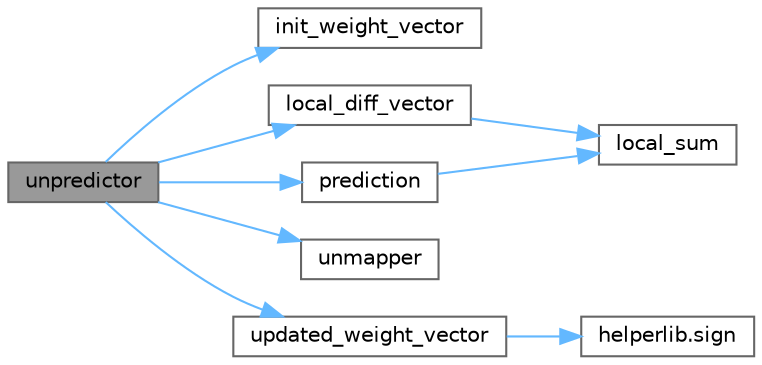 digraph "unpredictor"
{
 // LATEX_PDF_SIZE
  bgcolor="transparent";
  edge [fontname=Helvetica,fontsize=10,labelfontname=Helvetica,labelfontsize=10];
  node [fontname=Helvetica,fontsize=10,shape=box,height=0.2,width=0.4];
  rankdir="LR";
  Node1 [id="Node000001",label="unpredictor",height=0.2,width=0.4,color="gray40", fillcolor="grey60", style="filled", fontcolor="black",tooltip=" "];
  Node1 -> Node2 [id="edge17_Node000001_Node000002",color="steelblue1",style="solid",tooltip=" "];
  Node2 [id="Node000002",label="init_weight_vector",height=0.2,width=0.4,color="grey40", fillcolor="white", style="filled",URL="$d3/dc9/a00355.html#a49c6c06e2ea0cfc20fce6d6edb0c72fa",tooltip=" "];
  Node1 -> Node3 [id="edge18_Node000001_Node000003",color="steelblue1",style="solid",tooltip=" "];
  Node3 [id="Node000003",label="local_diff_vector",height=0.2,width=0.4,color="grey40", fillcolor="white", style="filled",URL="$d3/dc9/a00355.html#a49ef318f74fbe8e8dd91da6f85f2c3e8",tooltip=" "];
  Node3 -> Node4 [id="edge19_Node000003_Node000004",color="steelblue1",style="solid",tooltip=" "];
  Node4 [id="Node000004",label="local_sum",height=0.2,width=0.4,color="grey40", fillcolor="white", style="filled",URL="$d3/dc9/a00355.html#a7f0bae725f24b8dae34a48b3cbe35d49",tooltip=" "];
  Node1 -> Node5 [id="edge20_Node000001_Node000005",color="steelblue1",style="solid",tooltip=" "];
  Node5 [id="Node000005",label="prediction",height=0.2,width=0.4,color="grey40", fillcolor="white", style="filled",URL="$d3/dc9/a00355.html#a148cf1e7cc2fd2f23b569009afd6d3c1",tooltip=" "];
  Node5 -> Node4 [id="edge21_Node000005_Node000004",color="steelblue1",style="solid",tooltip=" "];
  Node1 -> Node6 [id="edge22_Node000001_Node000006",color="steelblue1",style="solid",tooltip=" "];
  Node6 [id="Node000006",label="unmapper",height=0.2,width=0.4,color="grey40", fillcolor="white", style="filled",URL="$d3/dc9/a00355.html#a1f2ff95dd2ae77e1fd9c720e7873c5c6",tooltip=" "];
  Node1 -> Node7 [id="edge23_Node000001_Node000007",color="steelblue1",style="solid",tooltip=" "];
  Node7 [id="Node000007",label="updated_weight_vector",height=0.2,width=0.4,color="grey40", fillcolor="white", style="filled",URL="$d3/dc9/a00355.html#aff3436357165d0b07392b7d032fd13bc",tooltip=" "];
  Node7 -> Node8 [id="edge24_Node000007_Node000008",color="steelblue1",style="solid",tooltip=" "];
  Node8 [id="Node000008",label="helperlib.sign",height=0.2,width=0.4,color="grey40", fillcolor="white", style="filled",URL="$d7/ddb/a00361.html#a081f96217f1dd709e9c15859a50e68f0",tooltip=" "];
}
